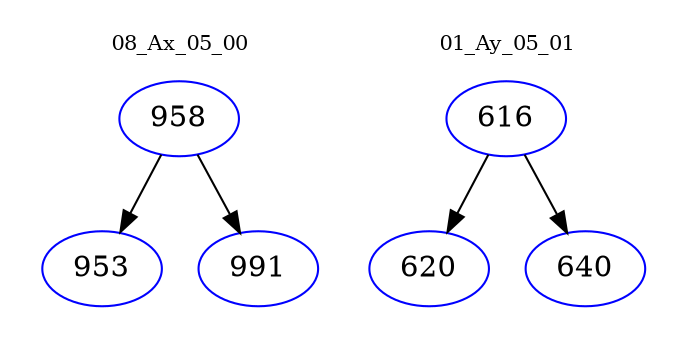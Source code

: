 digraph{
subgraph cluster_0 {
color = white
label = "08_Ax_05_00";
fontsize=10;
T0_958 [label="958", color="blue"]
T0_958 -> T0_953 [color="black"]
T0_953 [label="953", color="blue"]
T0_958 -> T0_991 [color="black"]
T0_991 [label="991", color="blue"]
}
subgraph cluster_1 {
color = white
label = "01_Ay_05_01";
fontsize=10;
T1_616 [label="616", color="blue"]
T1_616 -> T1_620 [color="black"]
T1_620 [label="620", color="blue"]
T1_616 -> T1_640 [color="black"]
T1_640 [label="640", color="blue"]
}
}
